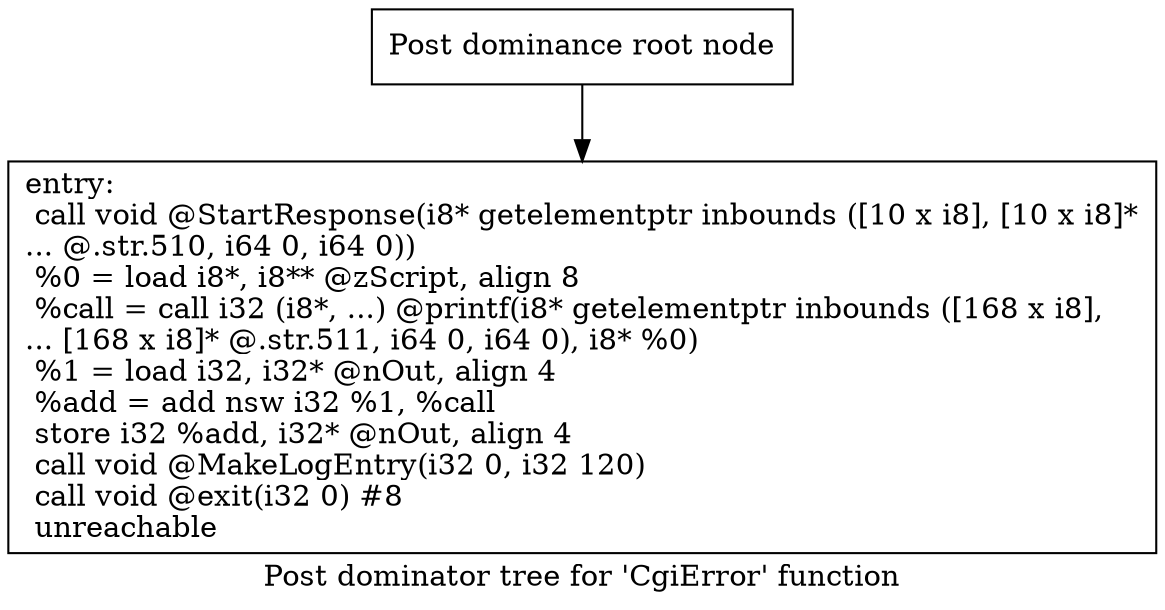 digraph "Post dominator tree for 'CgiError' function" {
	label="Post dominator tree for 'CgiError' function";

	Node0x22f4020 [shape=record,label="{Post dominance root node}"];
	Node0x22f4020 -> Node0x2254dc0;
	Node0x2254dc0 [shape=record,label="{entry:\l  call void @StartResponse(i8* getelementptr inbounds ([10 x i8], [10 x i8]*\l... @.str.510, i64 0, i64 0))\l  %0 = load i8*, i8** @zScript, align 8\l  %call = call i32 (i8*, ...) @printf(i8* getelementptr inbounds ([168 x i8],\l... [168 x i8]* @.str.511, i64 0, i64 0), i8* %0)\l  %1 = load i32, i32* @nOut, align 4\l  %add = add nsw i32 %1, %call\l  store i32 %add, i32* @nOut, align 4\l  call void @MakeLogEntry(i32 0, i32 120)\l  call void @exit(i32 0) #8\l  unreachable\l}"];
}
